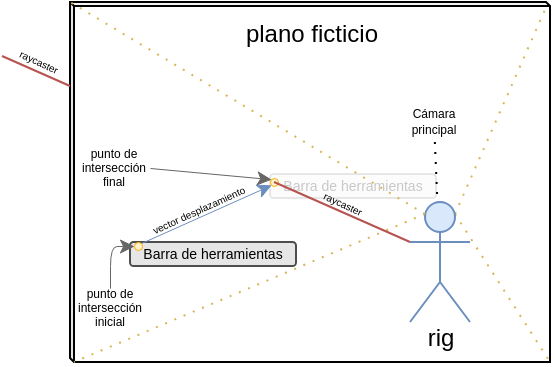 <mxfile version="21.4.0" type="github">
  <diagram name="Página-1" id="ruM5xchl-NqQhUvqFfxk">
    <mxGraphModel dx="478" dy="309" grid="1" gridSize="10" guides="1" tooltips="1" connect="1" arrows="1" fold="1" page="1" pageScale="1" pageWidth="827" pageHeight="1169" math="0" shadow="0">
      <root>
        <mxCell id="0" />
        <mxCell id="1" parent="0" />
        <mxCell id="rKhhWRoeP63D0-UZ0MQr-3" value="plano ficticio" style="shape=cube;whiteSpace=wrap;html=1;boundedLbl=1;backgroundOutline=1;darkOpacity=0.05;darkOpacity2=0.1;size=2;verticalAlign=top;" vertex="1" parent="1">
          <mxGeometry x="330" y="430" width="240" height="180" as="geometry" />
        </mxCell>
        <mxCell id="rKhhWRoeP63D0-UZ0MQr-38" value="Barra de herramientas" style="rounded=1;strokeColor=#4D4D4D;fontStyle=0;fillColor=#E6E6E6;fontSize=7;fontFamily=Helvetica;fontColor=default;fillOpacity=12;strokeOpacity=13;textOpacity=20;" vertex="1" parent="1">
          <mxGeometry x="430" y="516" width="83" height="12" as="geometry" />
        </mxCell>
        <mxCell id="rKhhWRoeP63D0-UZ0MQr-23" value="Barra de herramientas" style="rounded=1;strokeColor=#4D4D4D;fontStyle=0;fillColor=#E6E6E6;fontSize=7;fontFamily=Helvetica;fontColor=default;" vertex="1" parent="1">
          <mxGeometry x="360" y="550" width="83" height="12" as="geometry" />
        </mxCell>
        <mxCell id="rKhhWRoeP63D0-UZ0MQr-9" style="rounded=0;orthogonalLoop=1;jettySize=auto;html=1;exitX=0.75;exitY=0.1;exitDx=0;exitDy=0;exitPerimeter=0;entryX=0.991;entryY=0.017;entryDx=0;entryDy=0;entryPerimeter=0;endArrow=none;endFill=0;strokeWidth=1;dashed=1;dashPattern=1 4;fillColor=#fff2cc;strokeColor=#d6b656;" edge="1" parent="1" source="rKhhWRoeP63D0-UZ0MQr-1" target="rKhhWRoeP63D0-UZ0MQr-3">
          <mxGeometry relative="1" as="geometry" />
        </mxCell>
        <mxCell id="rKhhWRoeP63D0-UZ0MQr-11" style="edgeStyle=none;shape=connector;rounded=0;orthogonalLoop=1;jettySize=auto;html=1;entryX=0;entryY=0;entryDx=2;entryDy=180;entryPerimeter=0;dashed=1;dashPattern=1 4;labelBackgroundColor=default;strokeColor=#d6b656;strokeWidth=1;fontFamily=Helvetica;fontSize=11;fontColor=default;endArrow=none;endFill=0;exitX=0.25;exitY=0.1;exitDx=0;exitDy=0;exitPerimeter=0;fillColor=#fff2cc;" edge="1" parent="1" source="rKhhWRoeP63D0-UZ0MQr-1" target="rKhhWRoeP63D0-UZ0MQr-3">
          <mxGeometry relative="1" as="geometry" />
        </mxCell>
        <mxCell id="rKhhWRoeP63D0-UZ0MQr-13" style="edgeStyle=none;shape=connector;rounded=0;orthogonalLoop=1;jettySize=auto;html=1;entryX=1;entryY=1;entryDx=0;entryDy=0;entryPerimeter=0;dashed=1;dashPattern=1 4;labelBackgroundColor=default;strokeColor=#d6b656;strokeWidth=1;fontFamily=Helvetica;fontSize=11;fontColor=default;endArrow=none;endFill=0;exitX=0.75;exitY=0.1;exitDx=0;exitDy=0;exitPerimeter=0;fillColor=#fff2cc;" edge="1" parent="1" source="rKhhWRoeP63D0-UZ0MQr-1" target="rKhhWRoeP63D0-UZ0MQr-3">
          <mxGeometry relative="1" as="geometry" />
        </mxCell>
        <mxCell id="rKhhWRoeP63D0-UZ0MQr-1" value="rig" style="shape=umlActor;verticalLabelPosition=bottom;verticalAlign=top;html=1;outlineConnect=0;fillColor=#dae8fc;strokeColor=#6c8ebf;spacingBottom=0;spacingTop=-6;" vertex="1" parent="1">
          <mxGeometry x="500" y="530" width="30" height="60" as="geometry" />
        </mxCell>
        <mxCell id="rKhhWRoeP63D0-UZ0MQr-7" value="" style="ellipse;verticalLabelPosition=middle;labelBackgroundColor=none;verticalAlign=middle;shadow=0;dashed=0;strokeWidth=0.5;labelPosition=left;align=right;fontStyle=0;strokeColor=#FFAD00;fillColor=#FFF2CC;fontSize=6;spacingBottom=3;noLabel=0;snapToPoint=0;container=0;backgroundOutline=0;movableLabel=0;comic=0;enumerate=0;treeMoving=0;" vertex="1" parent="1">
          <mxGeometry x="430" y="518" width="4" height="4" as="geometry" />
        </mxCell>
        <mxCell id="rKhhWRoeP63D0-UZ0MQr-8" value="" style="rounded=0;orthogonalLoop=1;jettySize=auto;html=1;exitX=0;exitY=0.333;exitDx=0;exitDy=0;exitPerimeter=0;fontSize=6;labelPosition=right;verticalLabelPosition=middle;align=left;verticalAlign=middle;horizontal=1;endArrow=none;endFill=0;fillColor=#f8cecc;strokeColor=#b85450;" edge="1" parent="1" source="rKhhWRoeP63D0-UZ0MQr-1">
          <mxGeometry x="-0.132" y="3" relative="1" as="geometry">
            <mxPoint x="432" y="520" as="targetPoint" />
            <mxPoint as="offset" />
          </mxGeometry>
        </mxCell>
        <mxCell id="rKhhWRoeP63D0-UZ0MQr-12" style="edgeStyle=none;shape=connector;rounded=0;orthogonalLoop=1;jettySize=auto;html=1;exitX=0.25;exitY=0.1;exitDx=0;exitDy=0;exitPerimeter=0;entryX=0;entryY=0;entryDx=0;entryDy=0;entryPerimeter=0;dashed=1;dashPattern=1 4;labelBackgroundColor=default;strokeColor=#d6b656;strokeWidth=1;fontFamily=Helvetica;fontSize=11;fontColor=default;endArrow=none;endFill=0;fillColor=#fff2cc;" edge="1" parent="1" source="rKhhWRoeP63D0-UZ0MQr-1" target="rKhhWRoeP63D0-UZ0MQr-3">
          <mxGeometry relative="1" as="geometry" />
        </mxCell>
        <mxCell id="rKhhWRoeP63D0-UZ0MQr-27" style="edgeStyle=none;shape=connector;rounded=0;orthogonalLoop=1;jettySize=auto;html=1;exitX=1;exitY=0;exitDx=0;exitDy=0;entryX=0;entryY=1;entryDx=0;entryDy=0;labelBackgroundColor=default;strokeColor=#6c8ebf;strokeWidth=0.5;fontFamily=Helvetica;fontSize=11;fontColor=default;endArrow=classic;endFill=1;fillColor=#dae8fc;" edge="1" parent="1" source="rKhhWRoeP63D0-UZ0MQr-24" target="rKhhWRoeP63D0-UZ0MQr-7">
          <mxGeometry relative="1" as="geometry" />
        </mxCell>
        <mxCell id="rKhhWRoeP63D0-UZ0MQr-24" value="" style="ellipse;verticalLabelPosition=top;labelBackgroundColor=none;verticalAlign=bottom;shadow=0;dashed=0;strokeWidth=0.5;labelPosition=center;align=left;fontStyle=0;strokeColor=#FFAD00;fillColor=#FFF2CC;fontSize=6;spacingBottom=3;noLabel=0;snapToPoint=0;container=0;backgroundOutline=0;movableLabel=0;comic=0;enumerate=0;treeMoving=0;" vertex="1" parent="1">
          <mxGeometry x="362" y="550" width="4" height="4" as="geometry" />
        </mxCell>
        <mxCell id="rKhhWRoeP63D0-UZ0MQr-26" style="edgeStyle=orthogonalEdgeStyle;shape=connector;rounded=1;orthogonalLoop=1;jettySize=auto;html=1;entryX=0;entryY=0.5;entryDx=0;entryDy=0;labelBackgroundColor=default;strokeColor=#666666;strokeWidth=0.5;fontFamily=Helvetica;fontSize=11;fontColor=default;endArrow=classic;endFill=1;startSize=6;jumpSize=6;fillColor=#f5f5f5;exitX=0.5;exitY=0;exitDx=0;exitDy=0;" edge="1" parent="1" source="rKhhWRoeP63D0-UZ0MQr-25" target="rKhhWRoeP63D0-UZ0MQr-24">
          <mxGeometry relative="1" as="geometry">
            <mxPoint x="299.814" y="570" as="sourcePoint" />
            <Array as="points">
              <mxPoint x="350" y="552" />
            </Array>
          </mxGeometry>
        </mxCell>
        <mxCell id="rKhhWRoeP63D0-UZ0MQr-25" value="punto de intersección inicial" style="text;html=1;strokeColor=none;fillColor=none;align=center;verticalAlign=middle;whiteSpace=wrap;rounded=0;fontSize=6;fontFamily=Helvetica;fontColor=default;" vertex="1" parent="1">
          <mxGeometry x="330" y="573" width="40" height="20" as="geometry" />
        </mxCell>
        <mxCell id="rKhhWRoeP63D0-UZ0MQr-28" value="vector desplazamiento" style="text;html=1;strokeColor=none;fillColor=none;align=center;verticalAlign=middle;whiteSpace=wrap;rounded=0;fontSize=5;fontFamily=Helvetica;fontColor=default;rotation=-24.6;" vertex="1" parent="1">
          <mxGeometry x="361" y="528" width="66" height="10" as="geometry" />
        </mxCell>
        <mxCell id="rKhhWRoeP63D0-UZ0MQr-31" style="edgeStyle=none;shape=connector;rounded=1;orthogonalLoop=1;jettySize=auto;html=1;exitX=1;exitY=0.5;exitDx=0;exitDy=0;entryX=0;entryY=0;entryDx=0;entryDy=0;labelBackgroundColor=default;strokeColor=#666666;strokeWidth=0.5;fontFamily=Helvetica;fontSize=11;fontColor=default;endArrow=classic;endFill=1;startSize=6;fillColor=#f5f5f5;" edge="1" parent="1" source="rKhhWRoeP63D0-UZ0MQr-30" target="rKhhWRoeP63D0-UZ0MQr-7">
          <mxGeometry relative="1" as="geometry" />
        </mxCell>
        <mxCell id="rKhhWRoeP63D0-UZ0MQr-30" value="punto de intersección final" style="text;html=1;strokeColor=none;fillColor=none;align=center;verticalAlign=middle;whiteSpace=wrap;rounded=0;fontSize=6;fontFamily=Helvetica;fontColor=default;" vertex="1" parent="1">
          <mxGeometry x="334" y="508" width="36" height="10" as="geometry" />
        </mxCell>
        <mxCell id="rKhhWRoeP63D0-UZ0MQr-32" value="" style="rounded=0;orthogonalLoop=1;jettySize=auto;html=1;fontSize=6;labelPosition=right;verticalLabelPosition=middle;align=left;verticalAlign=middle;horizontal=1;endArrow=none;endFill=0;fillColor=#f8cecc;strokeColor=#b85450;" edge="1" parent="1">
          <mxGeometry x="-0.132" y="3" relative="1" as="geometry">
            <mxPoint x="330" y="472" as="sourcePoint" />
            <mxPoint x="296" y="457" as="targetPoint" />
            <mxPoint as="offset" />
          </mxGeometry>
        </mxCell>
        <mxCell id="rKhhWRoeP63D0-UZ0MQr-33" value="raycaster" style="text;html=1;strokeColor=none;fillColor=none;align=center;verticalAlign=middle;whiteSpace=wrap;rounded=0;fontSize=5;fontFamily=Helvetica;fontColor=default;rotation=25;" vertex="1" parent="1">
          <mxGeometry x="449" y="525" width="36" height="10" as="geometry" />
        </mxCell>
        <mxCell id="rKhhWRoeP63D0-UZ0MQr-35" value="raycaster" style="text;html=1;strokeColor=none;fillColor=none;align=center;verticalAlign=middle;whiteSpace=wrap;rounded=0;fontSize=5;fontFamily=Helvetica;fontColor=default;rotation=25;" vertex="1" parent="1">
          <mxGeometry x="297" y="454" width="36" height="10" as="geometry" />
        </mxCell>
        <mxCell id="rKhhWRoeP63D0-UZ0MQr-37" style="edgeStyle=none;shape=connector;rounded=0;orthogonalLoop=1;jettySize=auto;html=1;dashed=1;dashPattern=1 4;labelBackgroundColor=default;strokeColor=default;strokeWidth=1;fontFamily=Helvetica;fontSize=11;fontColor=default;endArrow=none;endFill=0;" edge="1" parent="1" source="rKhhWRoeP63D0-UZ0MQr-36" target="rKhhWRoeP63D0-UZ0MQr-1">
          <mxGeometry relative="1" as="geometry" />
        </mxCell>
        <mxCell id="rKhhWRoeP63D0-UZ0MQr-36" value="Cámara&lt;br&gt;principal" style="text;html=1;strokeColor=none;fillColor=none;align=center;verticalAlign=middle;whiteSpace=wrap;rounded=0;fontSize=6;fontFamily=Helvetica;fontColor=default;" vertex="1" parent="1">
          <mxGeometry x="494" y="480" width="36" height="20" as="geometry" />
        </mxCell>
      </root>
    </mxGraphModel>
  </diagram>
</mxfile>
